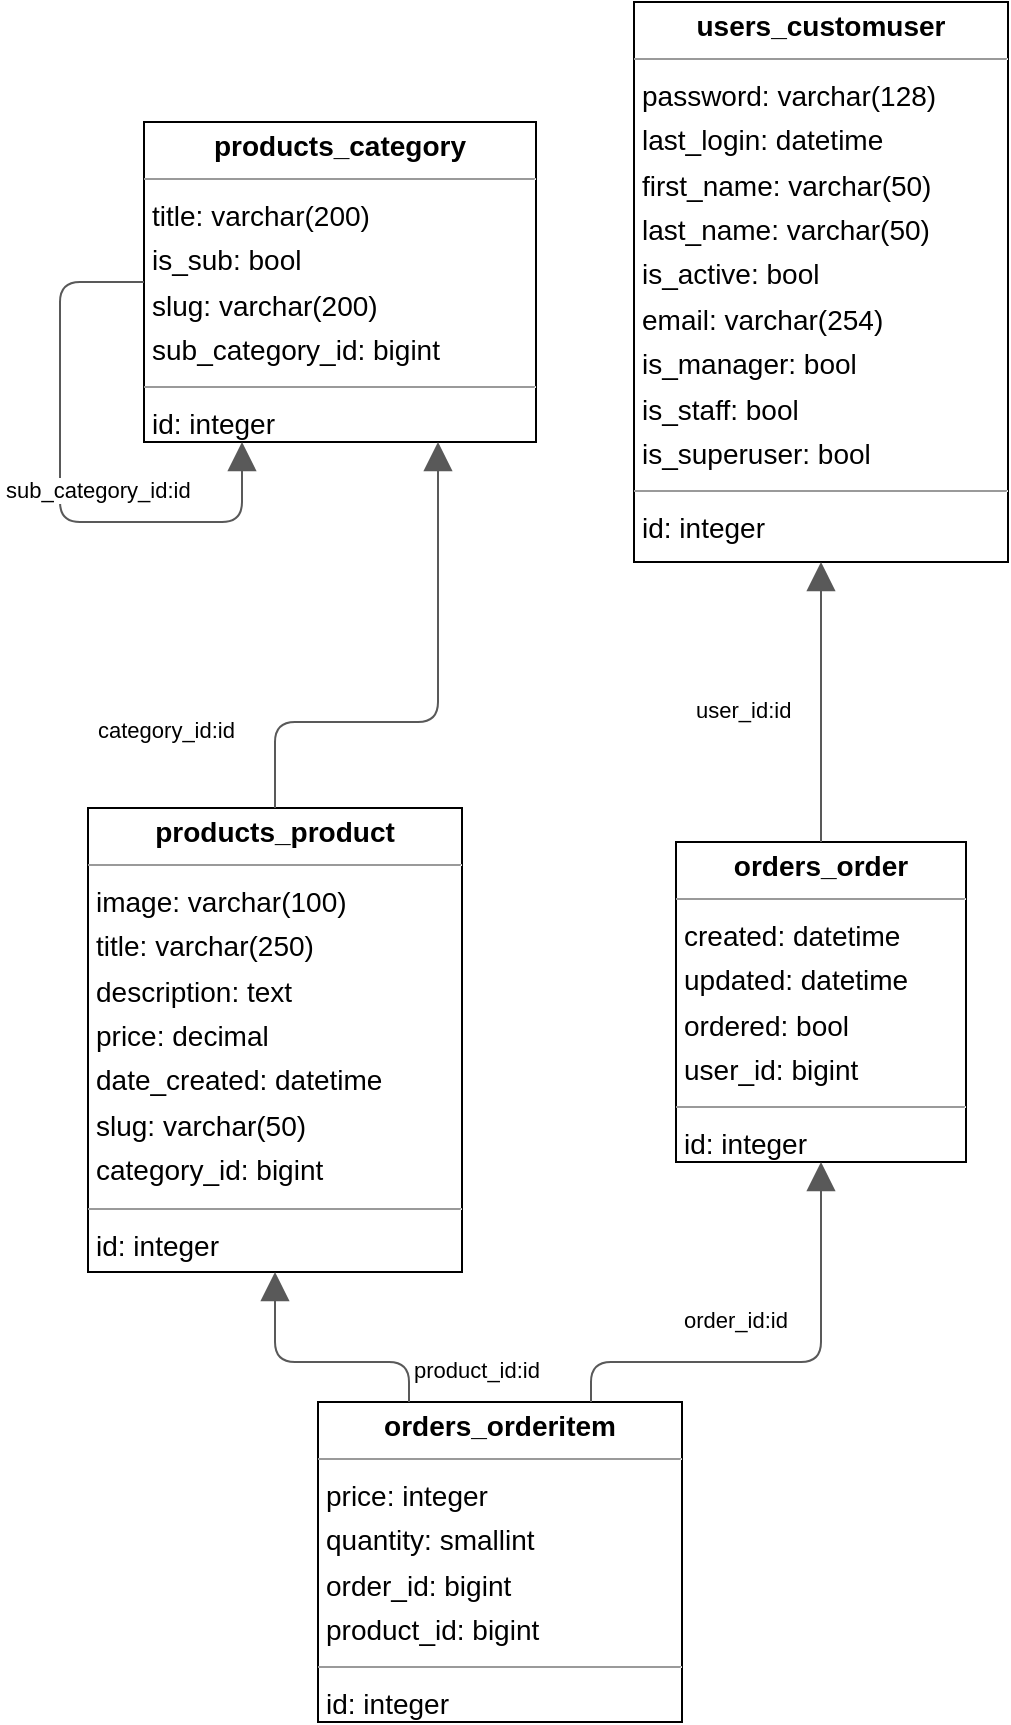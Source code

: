 <mxfile>
    <diagram id="pIyRwxqDt8G_StEwXUZa" name="Page-1">
        <mxGraphModel dx="1653" dy="790" grid="1" gridSize="10" guides="1" tooltips="1" connect="1" arrows="1" fold="1" page="0" pageScale="1" pageWidth="1920" pageHeight="1200" background="none" math="0" shadow="0">
            <root>
                <mxCell id="0"/>
                <mxCell id="1" parent="0"/>
                <mxCell id="node3" value="&lt;p style=&quot;margin:0px;margin-top:4px;text-align:center;&quot;&gt;&lt;b&gt;orders_order&lt;/b&gt;&lt;/p&gt;&lt;hr size=&quot;1&quot;&gt;&lt;p style=&quot;margin:0 0 0 4px;line-height:1.6;&quot;&gt; created: datetime&lt;br&gt; updated: datetime&lt;br&gt; ordered: bool&lt;br&gt; user_id: bigint&lt;/p&gt;&lt;hr size=&quot;1&quot;&gt;&lt;p style=&quot;margin:0 0 0 4px;line-height:1.6;&quot;&gt; id: integer&lt;/p&gt;" style="verticalAlign=top;align=left;overflow=fill;fontSize=14;fontFamily=Helvetica;html=1;rounded=0;shadow=0;comic=0;labelBackgroundColor=none;strokeWidth=1;" parent="1" vertex="1">
                    <mxGeometry x="-7" y="476" width="145" height="160" as="geometry"/>
                </mxCell>
                <mxCell id="node4" value="&lt;p style=&quot;margin:0px;margin-top:4px;text-align:center;&quot;&gt;&lt;b&gt;orders_orderitem&lt;/b&gt;&lt;/p&gt;&lt;hr size=&quot;1&quot;/&gt;&lt;p style=&quot;margin:0 0 0 4px;line-height:1.6;&quot;&gt; price: integer&lt;br/&gt; quantity: smallint&lt;br/&gt; order_id: bigint&lt;br/&gt; product_id: bigint&lt;/p&gt;&lt;hr size=&quot;1&quot;/&gt;&lt;p style=&quot;margin:0 0 0 4px;line-height:1.6;&quot;&gt; id: integer&lt;/p&gt;" style="verticalAlign=top;align=left;overflow=fill;fontSize=14;fontFamily=Helvetica;html=1;rounded=0;shadow=0;comic=0;labelBackgroundColor=none;strokeWidth=1;" parent="1" vertex="1">
                    <mxGeometry x="-186" y="756" width="182" height="160" as="geometry"/>
                </mxCell>
                <mxCell id="node1" value="&lt;p style=&quot;margin:0px;margin-top:4px;text-align:center;&quot;&gt;&lt;b&gt;products_category&lt;/b&gt;&lt;/p&gt;&lt;hr size=&quot;1&quot;/&gt;&lt;p style=&quot;margin:0 0 0 4px;line-height:1.6;&quot;&gt; title: varchar(200)&lt;br/&gt; is_sub: bool&lt;br/&gt; slug: varchar(200)&lt;br/&gt; sub_category_id: bigint&lt;/p&gt;&lt;hr size=&quot;1&quot;/&gt;&lt;p style=&quot;margin:0 0 0 4px;line-height:1.6;&quot;&gt; id: integer&lt;/p&gt;" style="verticalAlign=top;align=left;overflow=fill;fontSize=14;fontFamily=Helvetica;html=1;rounded=0;shadow=0;comic=0;labelBackgroundColor=none;strokeWidth=1;" parent="1" vertex="1">
                    <mxGeometry x="-273" y="116" width="196" height="160" as="geometry"/>
                </mxCell>
                <mxCell id="node0" value="&lt;p style=&quot;margin:0px;margin-top:4px;text-align:center;&quot;&gt;&lt;b&gt;products_product&lt;/b&gt;&lt;/p&gt;&lt;hr size=&quot;1&quot;/&gt;&lt;p style=&quot;margin:0 0 0 4px;line-height:1.6;&quot;&gt; image: varchar(100)&lt;br/&gt; title: varchar(250)&lt;br/&gt; description: text&lt;br/&gt; price: decimal&lt;br/&gt; date_created: datetime&lt;br/&gt; slug: varchar(50)&lt;br/&gt; category_id: bigint&lt;/p&gt;&lt;hr size=&quot;1&quot;/&gt;&lt;p style=&quot;margin:0 0 0 4px;line-height:1.6;&quot;&gt; id: integer&lt;/p&gt;" style="verticalAlign=top;align=left;overflow=fill;fontSize=14;fontFamily=Helvetica;html=1;rounded=0;shadow=0;comic=0;labelBackgroundColor=none;strokeWidth=1;" parent="1" vertex="1">
                    <mxGeometry x="-301" y="459" width="187" height="232" as="geometry"/>
                </mxCell>
                <mxCell id="node2" value="&lt;p style=&quot;margin:0px;margin-top:4px;text-align:center;&quot;&gt;&lt;b&gt;users_customuser&lt;/b&gt;&lt;/p&gt;&lt;hr size=&quot;1&quot;/&gt;&lt;p style=&quot;margin:0 0 0 4px;line-height:1.6;&quot;&gt; password: varchar(128)&lt;br/&gt; last_login: datetime&lt;br/&gt; first_name: varchar(50)&lt;br/&gt; last_name: varchar(50)&lt;br/&gt; is_active: bool&lt;br/&gt; email: varchar(254)&lt;br/&gt; is_manager: bool&lt;br/&gt; is_staff: bool&lt;br/&gt; is_superuser: bool&lt;/p&gt;&lt;hr size=&quot;1&quot;/&gt;&lt;p style=&quot;margin:0 0 0 4px;line-height:1.6;&quot;&gt; id: integer&lt;/p&gt;" style="verticalAlign=top;align=left;overflow=fill;fontSize=14;fontFamily=Helvetica;html=1;rounded=0;shadow=0;comic=0;labelBackgroundColor=none;strokeWidth=1;" parent="1" vertex="1">
                    <mxGeometry x="-28" y="56" width="187" height="280" as="geometry"/>
                </mxCell>
                <mxCell id="edge3" value="" style="html=1;rounded=1;edgeStyle=orthogonalEdgeStyle;dashed=0;startArrow=none;endArrow=block;endSize=12;strokeColor=#595959;exitX=0.500;exitY=0.000;exitDx=0;exitDy=0;entryX=0.500;entryY=1.000;entryDx=0;entryDy=0;" parent="1" source="node3" target="node2" edge="1">
                    <mxGeometry width="50" height="50" relative="1" as="geometry">
                        <Array as="points"/>
                    </mxGeometry>
                </mxCell>
                <mxCell id="label20" value="user_id:id" style="edgeLabel;resizable=0;html=1;align=left;verticalAlign=top;strokeColor=default;" parent="edge3" vertex="1" connectable="0">
                    <mxGeometry x="1" y="397" as="geometry"/>
                </mxCell>
                <mxCell id="edge0" value="" style="html=1;rounded=1;edgeStyle=orthogonalEdgeStyle;dashed=0;startArrow=none;endArrow=block;endSize=12;strokeColor=#595959;exitX=0.750;exitY=0.000;exitDx=0;exitDy=0;entryX=0.500;entryY=1.000;entryDx=0;entryDy=0;" parent="1" source="node4" target="node3" edge="1">
                    <mxGeometry width="50" height="50" relative="1" as="geometry">
                        <Array as="points">
                            <mxPoint x="-49" y="736"/>
                            <mxPoint x="65" y="736"/>
                        </Array>
                    </mxGeometry>
                </mxCell>
                <mxCell id="label2" value="order_id:id" style="edgeLabel;resizable=0;html=1;align=left;verticalAlign=top;strokeColor=default;" parent="edge0" vertex="1" connectable="0">
                    <mxGeometry x="-5" y="702" as="geometry"/>
                </mxCell>
                <mxCell id="edge2" value="" style="html=1;rounded=1;edgeStyle=orthogonalEdgeStyle;dashed=0;startArrow=none;endArrow=block;endSize=12;strokeColor=#595959;exitX=0.250;exitY=0.000;exitDx=0;exitDy=0;entryX=0.500;entryY=1.000;entryDx=0;entryDy=0;" parent="1" source="node4" target="node0" edge="1">
                    <mxGeometry width="50" height="50" relative="1" as="geometry">
                        <Array as="points">
                            <mxPoint x="-140" y="736"/>
                            <mxPoint x="-207" y="736"/>
                        </Array>
                    </mxGeometry>
                </mxCell>
                <mxCell id="label14" value="product_id:id" style="edgeLabel;resizable=0;html=1;align=left;verticalAlign=top;strokeColor=default;" parent="edge2" vertex="1" connectable="0">
                    <mxGeometry x="-140" y="727" as="geometry"/>
                </mxCell>
                <mxCell id="edge4" value="" style="html=1;rounded=1;edgeStyle=orthogonalEdgeStyle;dashed=0;startArrow=none;endArrow=block;endSize=12;strokeColor=#595959;exitX=0.000;exitY=0.500;exitDx=0;exitDy=0;entryX=0.250;entryY=1.000;entryDx=0;entryDy=0;" parent="1" source="node1" target="node1" edge="1">
                    <mxGeometry width="50" height="50" relative="1" as="geometry">
                        <Array as="points">
                            <mxPoint x="-315" y="196"/>
                            <mxPoint x="-315" y="316"/>
                            <mxPoint x="-224" y="316"/>
                        </Array>
                    </mxGeometry>
                </mxCell>
                <mxCell id="label26" value="sub_category_id:id" style="edgeLabel;resizable=0;html=1;align=left;verticalAlign=top;strokeColor=default;" parent="edge4" vertex="1" connectable="0">
                    <mxGeometry x="-344" y="287" as="geometry"/>
                </mxCell>
                <mxCell id="edge1" value="" style="html=1;rounded=1;edgeStyle=orthogonalEdgeStyle;dashed=0;startArrow=none;endArrow=block;endSize=12;strokeColor=#595959;exitX=0.500;exitY=0.000;exitDx=0;exitDy=0;entryX=0.750;entryY=1.000;entryDx=0;entryDy=0;" parent="1" source="node0" target="node1" edge="1">
                    <mxGeometry width="50" height="50" relative="1" as="geometry">
                        <Array as="points">
                            <mxPoint x="-207" y="416"/>
                            <mxPoint x="-126" y="416"/>
                        </Array>
                    </mxGeometry>
                </mxCell>
                <mxCell id="label8" value="category_id:id" style="edgeLabel;resizable=0;html=1;align=left;verticalAlign=top;strokeColor=default;" parent="edge1" vertex="1" connectable="0">
                    <mxGeometry x="-298" y="407" as="geometry"/>
                </mxCell>
            </root>
        </mxGraphModel>
    </diagram>
</mxfile>